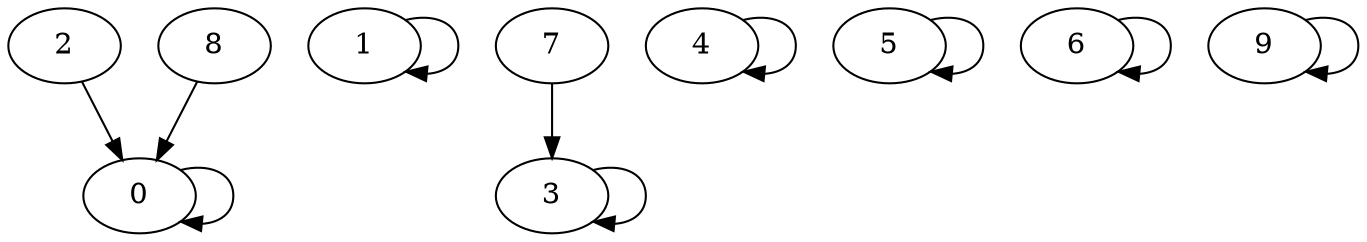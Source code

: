 digraph exemplePartition {
	graph [bb="0,0,648,108"];
	node [label="\N"];
	0	 [height=0.5,
		pos="63,18",
		width=0.75];
	0 -> 0	 [pos="e,82.895,5.5679 82.895,30.432 95.688,33.675 108,29.531 108,18 108,9.6218 101.5,5.1433 93.039,4.5644"];
	1	 [height=0.5,
		pos="171,90",
		width=0.75];
	1 -> 1	 [pos="e,190.9,77.568 190.9,102.43 203.69,105.68 216,101.53 216,90 216,81.622 209.5,77.143 201.04,76.564"];
	3	 [height=0.5,
		pos="261,18",
		width=0.75];
	3 -> 3	 [pos="e,280.9,5.5679 280.9,30.432 293.69,33.675 306,29.531 306,18 306,9.6218 299.5,5.1433 291.04,4.5644"];
	4	 [height=0.5,
		pos="333,90",
		width=0.75];
	4 -> 4	 [pos="e,352.9,77.568 352.9,102.43 365.69,105.68 378,101.53 378,90 378,81.622 371.5,77.143 363.04,76.564"];
	5	 [height=0.5,
		pos="423,90",
		width=0.75];
	5 -> 5	 [pos="e,442.9,77.568 442.9,102.43 455.69,105.68 468,101.53 468,90 468,81.622 461.5,77.143 453.04,76.564"];
	6	 [height=0.5,
		pos="513,90",
		width=0.75];
	6 -> 6	 [pos="e,532.9,77.568 532.9,102.43 545.69,105.68 558,101.53 558,90 558,81.622 551.5,77.143 543.04,76.564"];
	9	 [height=0.5,
		pos="603,90",
		width=0.75];
	9 -> 9	 [pos="e,622.9,77.568 622.9,102.43 635.69,105.68 648,101.53 648,90 648,81.622 641.5,77.143 633.04,76.564"];
	2	 [height=0.5,
		pos="27,90",
		width=0.75];
	2 -> 0	 [pos="e,54.366,35.269 35.715,72.571 39.96,64.081 45.154,53.693 49.866,44.267"];
	8	 [height=0.5,
		pos="99,90",
		width=0.75];
	8 -> 0	 [pos="e,71.634,35.269 90.285,72.571 86.04,64.081 80.846,53.693 76.134,44.267"];
	7	 [height=0.5,
		pos="261,90",
		width=0.75];
	7 -> 3	 [pos="e,261,36.413 261,71.831 261,64.131 261,54.974 261,46.417"];
}
